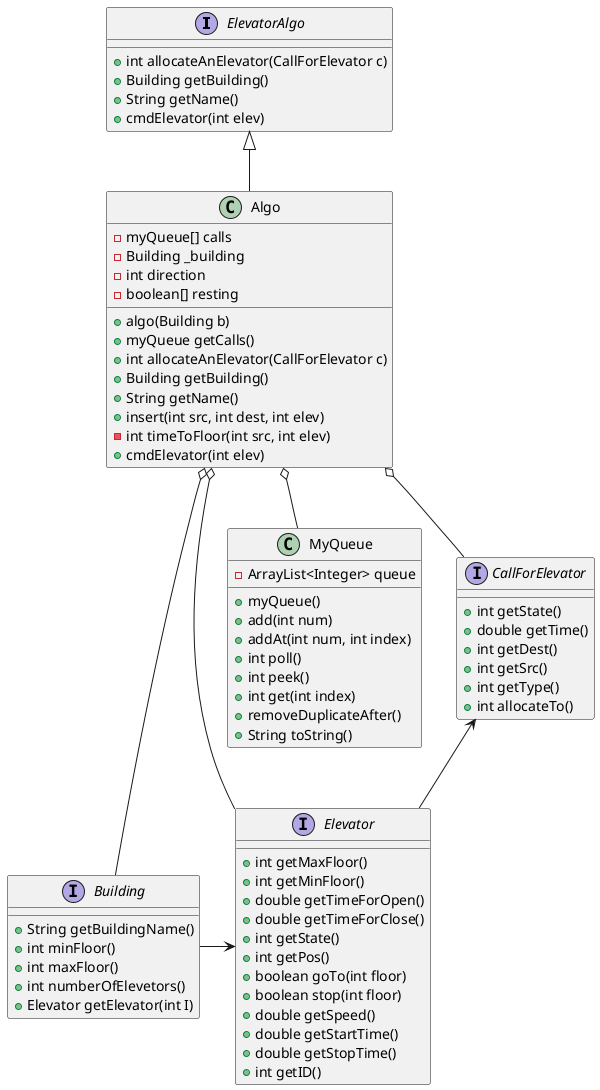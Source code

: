 @startuml
'https://plantuml.com/class-diagram



interface ElevatorAlgo{
+int allocateAnElevator(CallForElevator c)
+Building getBuilding()
+String getName()
+cmdElevator(int elev)
}

ElevatorAlgo <|-- Algo
Algo o-- MyQueue
Algo o-- Elevator
Algo o-- Building
Algo o-- CallForElevator
CallForElevator <-- Elevator
Building -> Elevator

interface CallForElevator{
+int getState()
+double getTime()
+int getDest()
+int getSrc()
+int getType()
+int allocateTo()
}
interface Elevator{
+int getMaxFloor()
+int getMinFloor()
+double getTimeForOpen()
+double getTimeForClose()
+int getState()
+int getPos()
+boolean goTo(int floor)
+boolean stop(int floor)
+double getSpeed()
+double getStartTime()
+double getStopTime()
+int getID()
}

interface Building{
+String getBuildingName()
+int minFloor()
+int maxFloor()
+int numberOfElevetors()
+Elevator getElevator(int I)
}

class Algo {
-myQueue[] calls
-Building _building
-int direction
-boolean[] resting
+algo(Building b)
+myQueue getCalls()
+int allocateAnElevator(CallForElevator c)
+Building getBuilding()
+String getName()
+insert(int src, int dest, int elev)
-int timeToFloor(int src, int elev)
+cmdElevator(int elev)
}

class MyQueue{
-ArrayList<Integer> queue

+myQueue()
+add(int num)
+addAt(int num, int index)
+int poll()
+int peek()
+int get(int index)
+removeDuplicateAfter()
+String toString()

}

@enduml